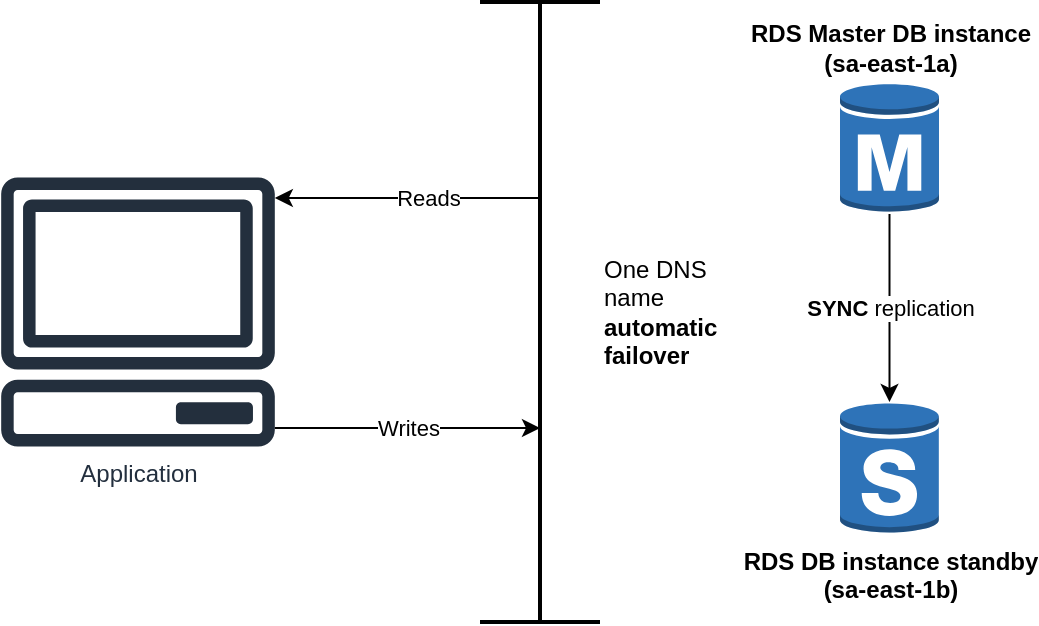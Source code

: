 <mxfile version="26.0.4">
  <diagram name="Page-1" id="R-JKi_KaviQPUkAOKYdO">
    <mxGraphModel dx="1114" dy="1198" grid="1" gridSize="10" guides="1" tooltips="1" connect="1" arrows="1" fold="1" page="1" pageScale="1" pageWidth="850" pageHeight="1100" math="0" shadow="0">
      <root>
        <mxCell id="0" />
        <mxCell id="1" parent="0" />
        <mxCell id="-TW24p6iPXKCouzMh_Ao-1" value="Application" style="sketch=0;outlineConnect=0;fontColor=#232F3E;gradientColor=none;fillColor=#232F3D;strokeColor=none;dashed=0;verticalLabelPosition=bottom;verticalAlign=top;align=center;html=1;fontSize=12;fontStyle=0;aspect=fixed;pointerEvents=1;shape=mxgraph.aws4.client;" parent="1" vertex="1">
          <mxGeometry x="160" y="447.77" width="138" height="134.46" as="geometry" />
        </mxCell>
        <mxCell id="-TW24p6iPXKCouzMh_Ao-2" value="RDS DB instance standby&lt;br style=&quot;border-color: var(--border-color);&quot;&gt;(sa-east-1b)" style="outlineConnect=0;dashed=0;verticalLabelPosition=bottom;verticalAlign=top;align=center;html=1;shape=mxgraph.aws3.rds_db_instance_standby_multi_az;fillColor=#2E73B8;gradientColor=none;fontStyle=1" parent="1" vertex="1">
          <mxGeometry x="580" y="560" width="49.5" height="66" as="geometry" />
        </mxCell>
        <mxCell id="-TW24p6iPXKCouzMh_Ao-9" value="&lt;b&gt;SYNC&lt;/b&gt; replication" style="edgeStyle=orthogonalEdgeStyle;rounded=0;orthogonalLoop=1;jettySize=auto;html=1;" parent="1" source="-TW24p6iPXKCouzMh_Ao-4" target="-TW24p6iPXKCouzMh_Ao-2" edge="1">
          <mxGeometry relative="1" as="geometry" />
        </mxCell>
        <mxCell id="-TW24p6iPXKCouzMh_Ao-4" value="RDS Master DB instance&lt;br&gt;(sa-east-1a)" style="outlineConnect=0;dashed=0;verticalLabelPosition=top;verticalAlign=bottom;align=center;html=1;shape=mxgraph.aws3.rds_db_instance;fillColor=#2E73B8;gradientColor=none;labelPosition=center;fontStyle=1" parent="1" vertex="1">
          <mxGeometry x="580" y="400" width="49.5" height="66" as="geometry" />
        </mxCell>
        <mxCell id="-TW24p6iPXKCouzMh_Ao-5" value="One DNS name&lt;br&gt;&lt;b&gt;automatic failover&lt;/b&gt;" style="shape=crossbar;whiteSpace=wrap;html=1;rounded=1;direction=south;labelPosition=right;verticalLabelPosition=middle;align=left;verticalAlign=middle;strokeWidth=2;" parent="1" vertex="1">
          <mxGeometry x="400" y="360" width="60" height="310" as="geometry" />
        </mxCell>
        <mxCell id="-TW24p6iPXKCouzMh_Ao-7" value="Reads" style="rounded=0;orthogonalLoop=1;jettySize=auto;html=1;edgeStyle=orthogonalEdgeStyle;exitX=0.25;exitY=0.5;exitDx=0;exitDy=0;exitPerimeter=0;" parent="1" source="-TW24p6iPXKCouzMh_Ao-5" target="-TW24p6iPXKCouzMh_Ao-1" edge="1">
          <mxGeometry relative="1" as="geometry">
            <Array as="points">
              <mxPoint x="320" y="458" />
              <mxPoint x="320" y="458" />
            </Array>
          </mxGeometry>
        </mxCell>
        <mxCell id="-TW24p6iPXKCouzMh_Ao-8" value="Writes" style="rounded=0;orthogonalLoop=1;jettySize=auto;html=1;edgeStyle=orthogonalEdgeStyle;" parent="1" source="-TW24p6iPXKCouzMh_Ao-1" edge="1">
          <mxGeometry relative="1" as="geometry">
            <mxPoint x="430" y="573" as="targetPoint" />
            <Array as="points">
              <mxPoint x="430" y="573" />
            </Array>
          </mxGeometry>
        </mxCell>
      </root>
    </mxGraphModel>
  </diagram>
</mxfile>
